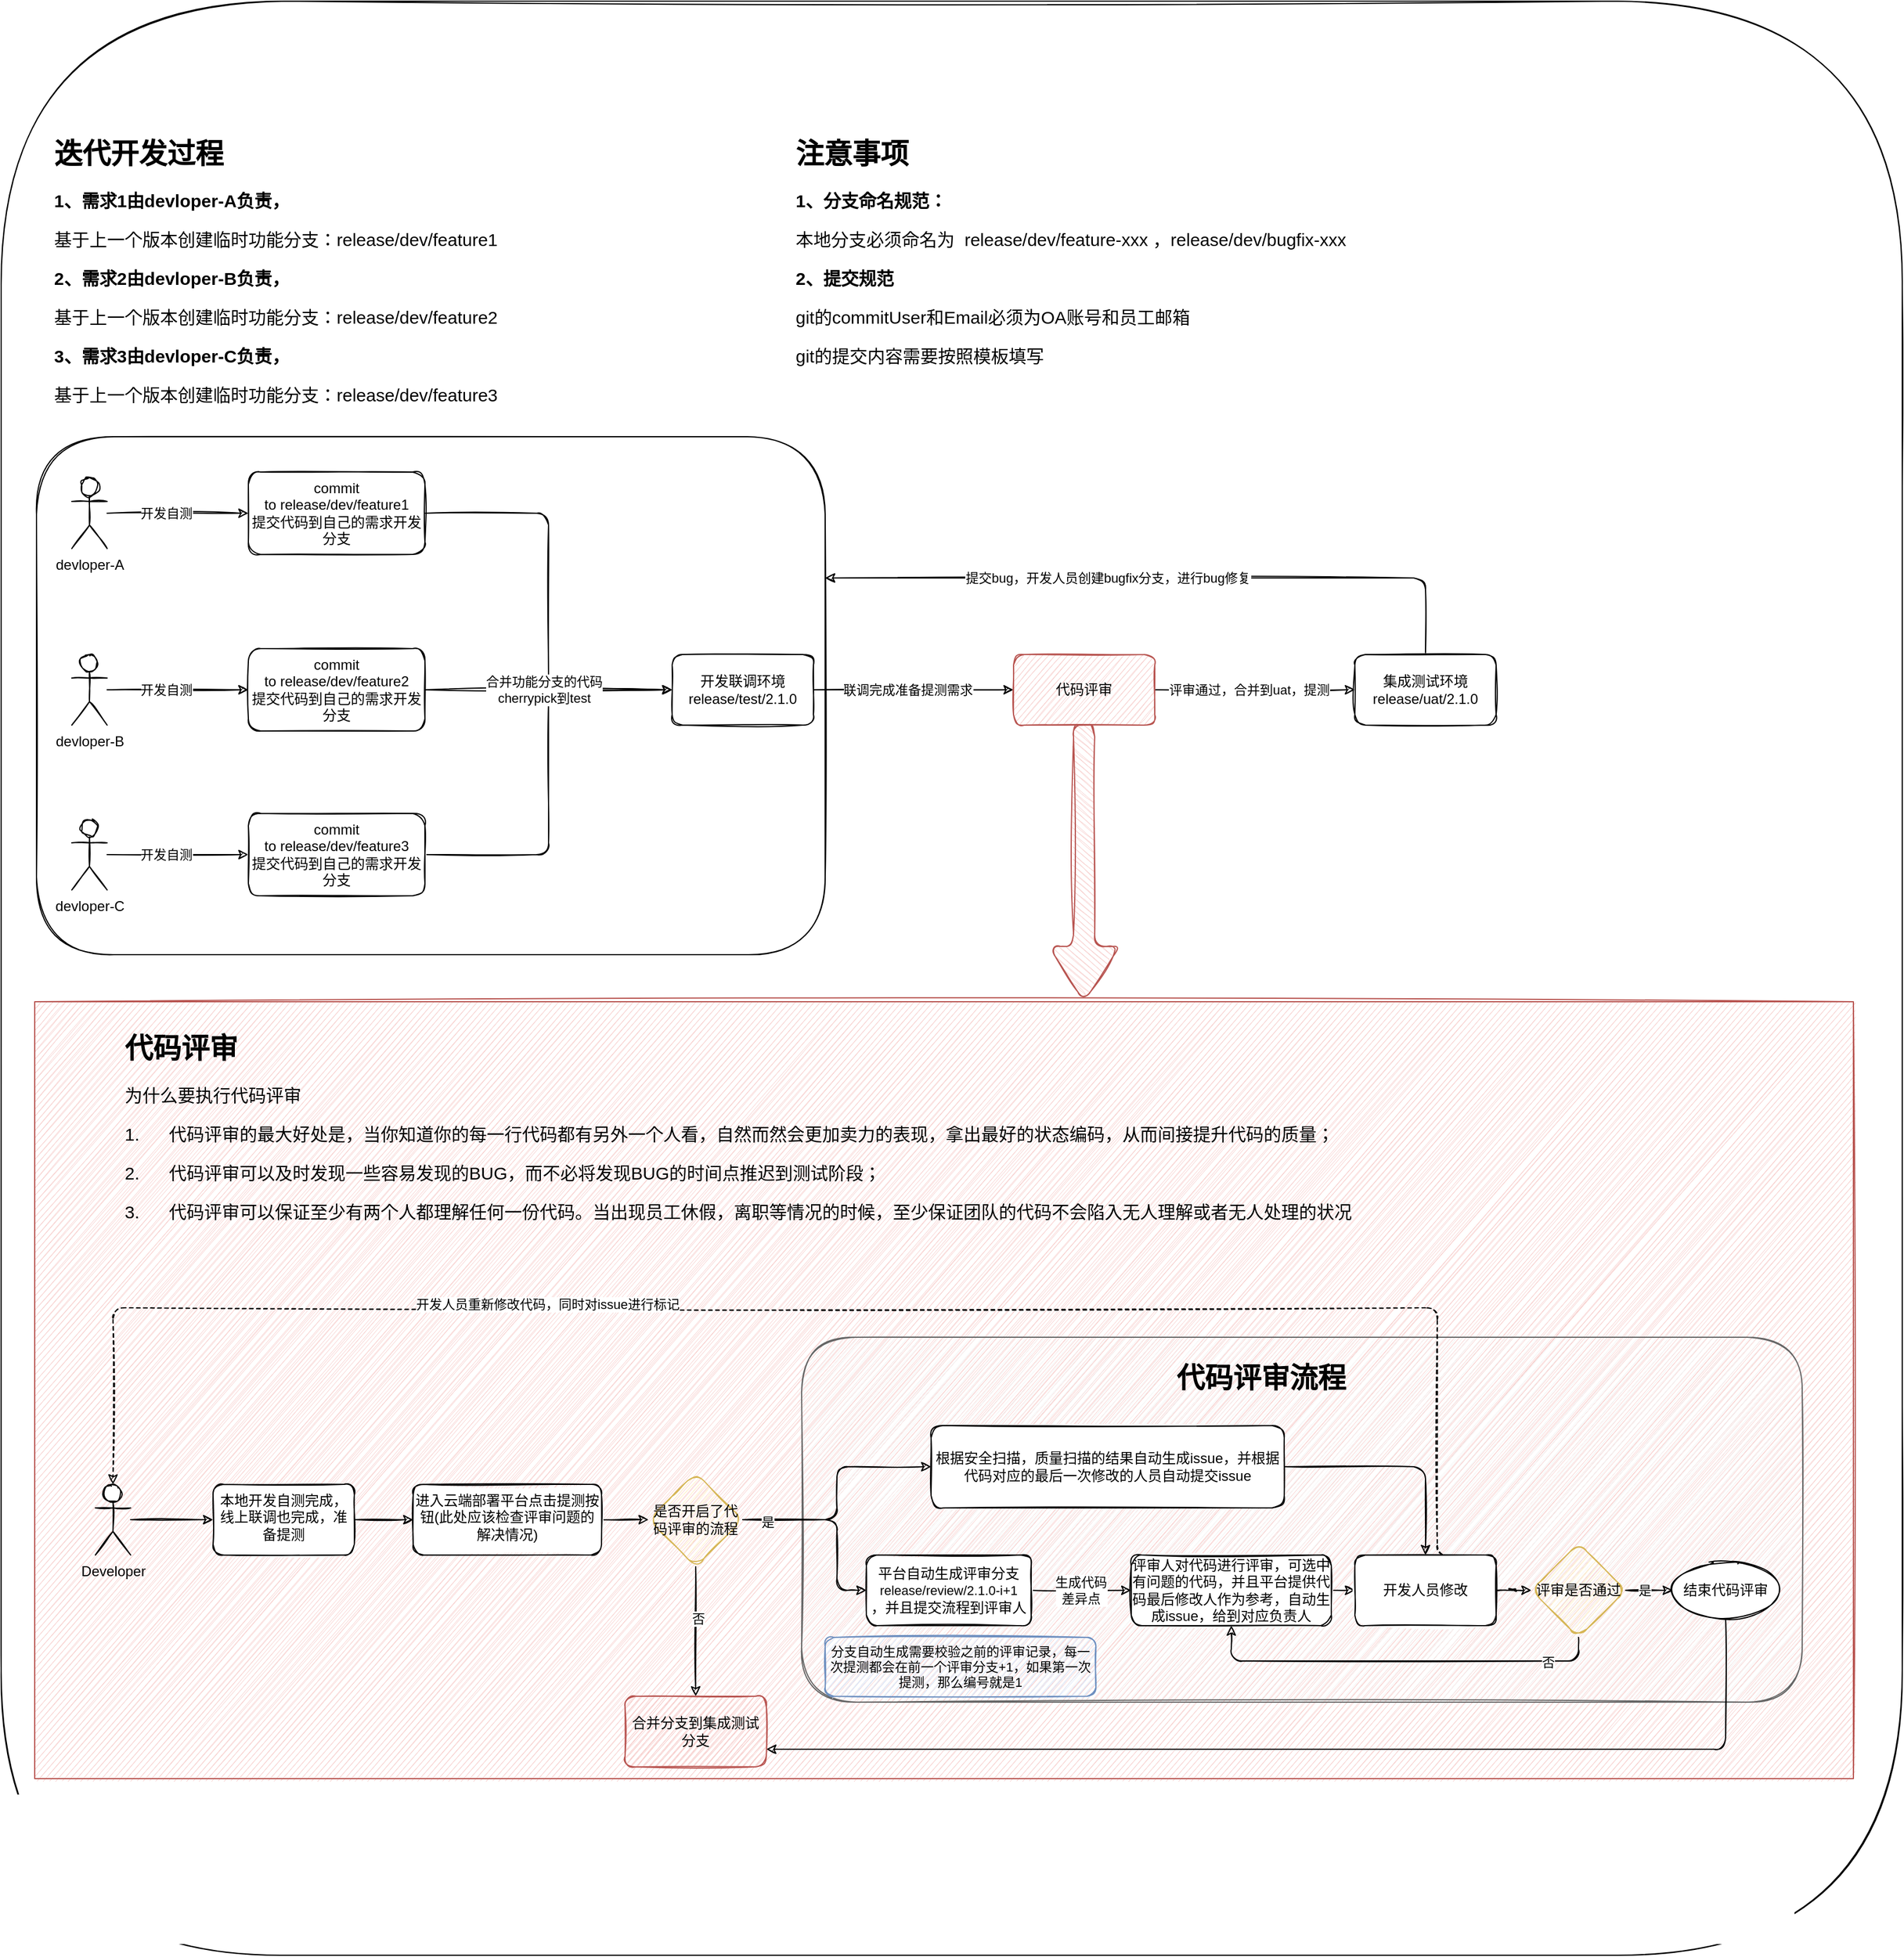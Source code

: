 <mxfile version="20.3.0" type="github" pages="2">
  <diagram id="R8IiflEz0d23TfFEJtmY" name="第 1 页">
    <mxGraphModel dx="2214" dy="1113" grid="1" gridSize="10" guides="1" tooltips="1" connect="1" arrows="1" fold="1" page="1" pageScale="1" pageWidth="827" pageHeight="1169" math="0" shadow="0">
      <root>
        <mxCell id="0" />
        <mxCell id="1" parent="0" />
        <mxCell id="WAr3PEvsFhnmKJyq8Ucf-85" value="" style="rounded=1;whiteSpace=wrap;html=1;sketch=1;hachureGap=4;fontFamily=Architects Daughter;fontSource=https%3A%2F%2Ffonts.googleapis.com%2Fcss%3Ffamily%3DArchitects%2BDaughter;fontSize=20;" vertex="1" parent="1">
          <mxGeometry y="330" width="1615" height="1660" as="geometry" />
        </mxCell>
        <mxCell id="WAr3PEvsFhnmKJyq8Ucf-88" value="" style="rounded=0;whiteSpace=wrap;html=1;sketch=1;hachureGap=4;fontFamily=Architects Daughter;fontSource=https%3A%2F%2Ffonts.googleapis.com%2Fcss%3Ffamily%3DArchitects%2BDaughter;fontSize=20;fillColor=#f8cecc;strokeColor=#b85450;" vertex="1" parent="1">
          <mxGeometry x="28.5" y="1180" width="1545" height="660" as="geometry" />
        </mxCell>
        <mxCell id="WAr3PEvsFhnmKJyq8Ucf-60" value="" style="rounded=1;whiteSpace=wrap;html=1;fillColor=#f5f5f5;fontColor=#333333;strokeColor=#666666;sketch=1;" vertex="1" parent="1">
          <mxGeometry x="680" y="1465" width="850" height="310" as="geometry" />
        </mxCell>
        <mxCell id="WAr3PEvsFhnmKJyq8Ucf-42" value="" style="rounded=1;whiteSpace=wrap;html=1;sketch=1;" vertex="1" parent="1">
          <mxGeometry x="30" y="700" width="670" height="440" as="geometry" />
        </mxCell>
        <mxCell id="WAr3PEvsFhnmKJyq8Ucf-18" value="" style="edgeStyle=orthogonalEdgeStyle;rounded=1;orthogonalLoop=1;jettySize=auto;html=1;sketch=1;" edge="1" parent="1" source="WAr3PEvsFhnmKJyq8Ucf-9" target="WAr3PEvsFhnmKJyq8Ucf-17">
          <mxGeometry relative="1" as="geometry" />
        </mxCell>
        <mxCell id="WAr3PEvsFhnmKJyq8Ucf-23" value="开发自测" style="edgeLabel;html=1;align=center;verticalAlign=middle;resizable=0;points=[];sketch=1;rounded=1;" vertex="1" connectable="0" parent="WAr3PEvsFhnmKJyq8Ucf-18">
          <mxGeometry x="-0.289" y="1" relative="1" as="geometry">
            <mxPoint x="7" y="1" as="offset" />
          </mxGeometry>
        </mxCell>
        <mxCell id="WAr3PEvsFhnmKJyq8Ucf-9" value="devloper-A" style="shape=umlActor;verticalLabelPosition=bottom;verticalAlign=top;html=1;outlineConnect=0;sketch=1;rounded=1;" vertex="1" parent="1">
          <mxGeometry x="60" y="735" width="30" height="60" as="geometry" />
        </mxCell>
        <mxCell id="WAr3PEvsFhnmKJyq8Ucf-20" value="" style="edgeStyle=orthogonalEdgeStyle;rounded=1;orthogonalLoop=1;jettySize=auto;html=1;sketch=1;" edge="1" parent="1" source="WAr3PEvsFhnmKJyq8Ucf-10" target="WAr3PEvsFhnmKJyq8Ucf-19">
          <mxGeometry relative="1" as="geometry" />
        </mxCell>
        <mxCell id="WAr3PEvsFhnmKJyq8Ucf-24" value="开发自测" style="edgeLabel;html=1;align=center;verticalAlign=middle;resizable=0;points=[];sketch=1;rounded=1;" vertex="1" connectable="0" parent="WAr3PEvsFhnmKJyq8Ucf-20">
          <mxGeometry x="-0.623" relative="1" as="geometry">
            <mxPoint x="27" as="offset" />
          </mxGeometry>
        </mxCell>
        <mxCell id="WAr3PEvsFhnmKJyq8Ucf-10" value="devloper-B" style="shape=umlActor;verticalLabelPosition=bottom;verticalAlign=top;html=1;outlineConnect=0;sketch=1;rounded=1;" vertex="1" parent="1">
          <mxGeometry x="60" y="885" width="30" height="60" as="geometry" />
        </mxCell>
        <mxCell id="WAr3PEvsFhnmKJyq8Ucf-22" value="" style="edgeStyle=orthogonalEdgeStyle;rounded=1;orthogonalLoop=1;jettySize=auto;html=1;sketch=1;" edge="1" parent="1" source="WAr3PEvsFhnmKJyq8Ucf-11" target="WAr3PEvsFhnmKJyq8Ucf-21">
          <mxGeometry relative="1" as="geometry" />
        </mxCell>
        <mxCell id="WAr3PEvsFhnmKJyq8Ucf-25" value="开发自测" style="edgeLabel;html=1;align=center;verticalAlign=middle;resizable=0;points=[];sketch=1;rounded=1;" vertex="1" connectable="0" parent="WAr3PEvsFhnmKJyq8Ucf-22">
          <mxGeometry x="-0.632" y="2" relative="1" as="geometry">
            <mxPoint x="28" y="2" as="offset" />
          </mxGeometry>
        </mxCell>
        <mxCell id="WAr3PEvsFhnmKJyq8Ucf-11" value="devloper-C" style="shape=umlActor;verticalLabelPosition=bottom;verticalAlign=top;html=1;outlineConnect=0;sketch=1;rounded=1;" vertex="1" parent="1">
          <mxGeometry x="60" y="1025" width="30" height="60" as="geometry" />
        </mxCell>
        <mxCell id="WAr3PEvsFhnmKJyq8Ucf-12" value="&lt;h1&gt;迭代开发过程&lt;/h1&gt;&lt;p style=&quot;font-size: 15px;&quot;&gt;&lt;b style=&quot;&quot;&gt;&lt;font style=&quot;font-size: 15px;&quot;&gt;1、需求1由devloper-A负责，&lt;/font&gt;&lt;/b&gt;&lt;/p&gt;&lt;p style=&quot;font-size: 15px;&quot;&gt;&lt;font style=&quot;font-size: 15px;&quot;&gt;基于上一个版本创建临时功能分支：release/dev/feature1&lt;/font&gt;&lt;/p&gt;&lt;p style=&quot;font-size: 15px;&quot;&gt;&lt;b&gt;&lt;font style=&quot;font-size: 15px;&quot;&gt;2、需求2由devloper-B负责，&lt;/font&gt;&lt;/b&gt;&lt;/p&gt;&lt;font style=&quot;font-size: 15px;&quot;&gt;基于上一个版本创建临时功能分支：release/dev/feature2&lt;/font&gt;&lt;p style=&quot;font-size: 15px;&quot;&gt;&lt;b&gt;&lt;font style=&quot;font-size: 15px;&quot;&gt;3、需求3由devloper-C负责，&lt;/font&gt;&lt;/b&gt;&lt;/p&gt;&lt;font style=&quot;font-size: 15px;&quot;&gt;基于上一个版本创建临时功能分支：release/dev/feature3&lt;/font&gt;" style="text;html=1;strokeColor=none;fillColor=none;spacing=5;spacingTop=-20;whiteSpace=wrap;overflow=hidden;rounded=1;sketch=1;" vertex="1" parent="1">
          <mxGeometry x="40" y="440" width="580" height="250" as="geometry" />
        </mxCell>
        <mxCell id="WAr3PEvsFhnmKJyq8Ucf-27" style="edgeStyle=orthogonalEdgeStyle;rounded=1;orthogonalLoop=1;jettySize=auto;html=1;exitX=1;exitY=0.5;exitDx=0;exitDy=0;entryX=0;entryY=0.5;entryDx=0;entryDy=0;sketch=1;" edge="1" parent="1" source="WAr3PEvsFhnmKJyq8Ucf-17" target="WAr3PEvsFhnmKJyq8Ucf-26">
          <mxGeometry relative="1" as="geometry" />
        </mxCell>
        <mxCell id="WAr3PEvsFhnmKJyq8Ucf-17" value="commit to&amp;nbsp;&lt;span style=&quot;text-align: left;&quot;&gt;release/dev/feature1&lt;/span&gt;&lt;br&gt;提交代码到自己的需求开发分支" style="whiteSpace=wrap;html=1;verticalAlign=top;sketch=1;rounded=1;" vertex="1" parent="1">
          <mxGeometry x="210" y="730" width="150" height="70" as="geometry" />
        </mxCell>
        <mxCell id="WAr3PEvsFhnmKJyq8Ucf-29" style="edgeStyle=orthogonalEdgeStyle;rounded=1;orthogonalLoop=1;jettySize=auto;html=1;exitX=1;exitY=0.5;exitDx=0;exitDy=0;entryX=0;entryY=0.5;entryDx=0;entryDy=0;sketch=1;" edge="1" parent="1" source="WAr3PEvsFhnmKJyq8Ucf-21" target="WAr3PEvsFhnmKJyq8Ucf-26">
          <mxGeometry relative="1" as="geometry" />
        </mxCell>
        <mxCell id="WAr3PEvsFhnmKJyq8Ucf-30" style="edgeStyle=orthogonalEdgeStyle;rounded=1;orthogonalLoop=1;jettySize=auto;html=1;exitX=1;exitY=0.5;exitDx=0;exitDy=0;entryX=0;entryY=0.5;entryDx=0;entryDy=0;sketch=1;" edge="1" parent="1" source="WAr3PEvsFhnmKJyq8Ucf-19" target="WAr3PEvsFhnmKJyq8Ucf-26">
          <mxGeometry relative="1" as="geometry" />
        </mxCell>
        <mxCell id="WAr3PEvsFhnmKJyq8Ucf-32" value="合并功能分支的代码&lt;br&gt;cherrypick到test" style="edgeLabel;html=1;align=center;verticalAlign=middle;resizable=0;points=[];sketch=1;rounded=1;" vertex="1" connectable="0" parent="WAr3PEvsFhnmKJyq8Ucf-30">
          <mxGeometry x="-0.244" y="2" relative="1" as="geometry">
            <mxPoint x="21" y="2" as="offset" />
          </mxGeometry>
        </mxCell>
        <mxCell id="WAr3PEvsFhnmKJyq8Ucf-19" value="commit to&amp;nbsp;&lt;span style=&quot;text-align: left;&quot;&gt;release/dev/feature2&lt;/span&gt;&lt;br&gt;提交代码到自己的需求开发分支" style="whiteSpace=wrap;html=1;verticalAlign=top;sketch=1;rounded=1;" vertex="1" parent="1">
          <mxGeometry x="210" y="880" width="150" height="70" as="geometry" />
        </mxCell>
        <mxCell id="WAr3PEvsFhnmKJyq8Ucf-21" value="commit to&amp;nbsp;&lt;span style=&quot;text-align: left;&quot;&gt;release/dev/feature3&lt;/span&gt;&lt;br&gt;提交代码到自己的需求开发分支" style="whiteSpace=wrap;html=1;verticalAlign=top;sketch=1;rounded=1;" vertex="1" parent="1">
          <mxGeometry x="210" y="1020" width="150" height="70" as="geometry" />
        </mxCell>
        <mxCell id="WAr3PEvsFhnmKJyq8Ucf-34" value="" style="edgeStyle=orthogonalEdgeStyle;rounded=1;orthogonalLoop=1;jettySize=auto;html=1;sketch=1;" edge="1" parent="1" source="WAr3PEvsFhnmKJyq8Ucf-26" target="WAr3PEvsFhnmKJyq8Ucf-33">
          <mxGeometry relative="1" as="geometry" />
        </mxCell>
        <mxCell id="WAr3PEvsFhnmKJyq8Ucf-35" value="联调完成准备提测需求" style="edgeLabel;html=1;align=center;verticalAlign=middle;resizable=0;points=[];sketch=1;rounded=1;" vertex="1" connectable="0" parent="WAr3PEvsFhnmKJyq8Ucf-34">
          <mxGeometry x="-0.264" relative="1" as="geometry">
            <mxPoint x="17" as="offset" />
          </mxGeometry>
        </mxCell>
        <mxCell id="WAr3PEvsFhnmKJyq8Ucf-26" value="开发联调环境&lt;br&gt;release/test/2.1.0" style="rounded=1;whiteSpace=wrap;html=1;sketch=1;" vertex="1" parent="1">
          <mxGeometry x="570" y="885" width="120" height="60" as="geometry" />
        </mxCell>
        <mxCell id="WAr3PEvsFhnmKJyq8Ucf-37" value="" style="edgeStyle=orthogonalEdgeStyle;rounded=1;orthogonalLoop=1;jettySize=auto;html=1;sketch=1;" edge="1" parent="1" source="WAr3PEvsFhnmKJyq8Ucf-33" target="WAr3PEvsFhnmKJyq8Ucf-36">
          <mxGeometry relative="1" as="geometry" />
        </mxCell>
        <mxCell id="WAr3PEvsFhnmKJyq8Ucf-38" value="评审通过，合并到uat，提测" style="edgeLabel;html=1;align=center;verticalAlign=middle;resizable=0;points=[];sketch=1;rounded=1;" vertex="1" connectable="0" parent="WAr3PEvsFhnmKJyq8Ucf-37">
          <mxGeometry x="-0.189" y="1" relative="1" as="geometry">
            <mxPoint x="11" y="1" as="offset" />
          </mxGeometry>
        </mxCell>
        <mxCell id="WAr3PEvsFhnmKJyq8Ucf-33" value="代码评审" style="rounded=1;whiteSpace=wrap;html=1;fillColor=#f8cecc;strokeColor=#b85450;sketch=1;" vertex="1" parent="1">
          <mxGeometry x="860" y="885" width="120" height="60" as="geometry" />
        </mxCell>
        <mxCell id="WAr3PEvsFhnmKJyq8Ucf-43" style="edgeStyle=orthogonalEdgeStyle;rounded=1;orthogonalLoop=1;jettySize=auto;html=1;exitX=0.5;exitY=0;exitDx=0;exitDy=0;sketch=1;" edge="1" parent="1" source="WAr3PEvsFhnmKJyq8Ucf-36">
          <mxGeometry relative="1" as="geometry">
            <mxPoint x="700" y="820" as="targetPoint" />
            <Array as="points">
              <mxPoint x="1210" y="820" />
            </Array>
          </mxGeometry>
        </mxCell>
        <mxCell id="WAr3PEvsFhnmKJyq8Ucf-44" value="提交bug，开发人员创建bugfix分支，进行bug修复" style="edgeLabel;html=1;align=center;verticalAlign=middle;resizable=0;points=[];sketch=1;rounded=1;" vertex="1" connectable="0" parent="WAr3PEvsFhnmKJyq8Ucf-43">
          <mxGeometry x="0.378" relative="1" as="geometry">
            <mxPoint x="61" as="offset" />
          </mxGeometry>
        </mxCell>
        <mxCell id="WAr3PEvsFhnmKJyq8Ucf-36" value="集成测试环境&lt;br&gt;release/uat/2.1.0" style="rounded=1;whiteSpace=wrap;html=1;sketch=1;" vertex="1" parent="1">
          <mxGeometry x="1150" y="885" width="120" height="60" as="geometry" />
        </mxCell>
        <mxCell id="WAr3PEvsFhnmKJyq8Ucf-39" value="&lt;h1&gt;代码评审&lt;/h1&gt;&lt;p style=&quot;font-size: 15px;&quot;&gt;&lt;font style=&quot;font-size: 15px;&quot;&gt;为什么要执行代码评审&lt;/font&gt;&lt;/p&gt;&lt;p style=&quot;font-size: 15px;&quot;&gt;&lt;font style=&quot;font-size: 15px;&quot;&gt;1.&amp;nbsp; &amp;nbsp; &amp;nbsp; 代码评审的最大好处是，当你知道你的每一行代码都有另外一个人看，自然而然会更加卖力的表现，拿出最好的状态编码，从而间接提升代码的质量；&lt;/font&gt;&lt;/p&gt;&lt;p style=&quot;font-size: 15px;&quot;&gt;&lt;font style=&quot;font-size: 15px;&quot;&gt;2.&amp;nbsp; &amp;nbsp; &amp;nbsp; 代码评审可以及时发现一些容易发现的BUG，而不必将发现BUG的时间点推迟到测试阶段；&lt;/font&gt;&lt;/p&gt;&lt;p style=&quot;font-size: 15px;&quot;&gt;&lt;font style=&quot;font-size: 15px;&quot;&gt;3.&amp;nbsp; &amp;nbsp; &amp;nbsp; 代码评审可以保证至少有两个人都理解任何一份代码。当出现员工休假，离职等情况的时候，至少保证团队的代码不会陷入无人理解或者无人处理的状况&lt;/font&gt;&lt;/p&gt;&lt;p&gt;&lt;br&gt;&lt;/p&gt;" style="text;html=1;strokeColor=none;fillColor=none;spacing=5;spacingTop=-20;whiteSpace=wrap;overflow=hidden;rounded=1;sketch=1;" vertex="1" parent="1">
          <mxGeometry x="100" y="1200" width="1300" height="190" as="geometry" />
        </mxCell>
        <mxCell id="WAr3PEvsFhnmKJyq8Ucf-40" value="&lt;h1&gt;注意事项&lt;/h1&gt;&lt;p style=&quot;font-size: 15px;&quot;&gt;&lt;b style=&quot;&quot;&gt;&lt;font style=&quot;font-size: 15px;&quot;&gt;1、分支命名规范：&lt;/font&gt;&lt;/b&gt;&lt;/p&gt;&lt;p style=&quot;font-size: 15px;&quot;&gt;&lt;font style=&quot;font-size: 15px;&quot;&gt;本地分支必须命名为&amp;nbsp; release/dev/feature-xxx ，release/dev/bugfix-xxx&lt;/font&gt;&lt;/p&gt;&lt;p style=&quot;font-size: 15px;&quot;&gt;&lt;b style=&quot;&quot;&gt;&lt;font style=&quot;font-size: 15px;&quot;&gt;2、提交规范&lt;/font&gt;&lt;/b&gt;&lt;/p&gt;&lt;p style=&quot;font-size: 15px;&quot;&gt;&lt;font style=&quot;font-size: 15px;&quot;&gt;git的commitUser和Email必须为OA账号和员工邮箱&lt;br style=&quot;&quot;&gt;&lt;/font&gt;&lt;/p&gt;&lt;p style=&quot;font-size: 15px;&quot;&gt;&lt;font style=&quot;font-size: 15px;&quot;&gt;git的提交内容需要按照模板填写&lt;/font&gt;&lt;/p&gt;" style="text;html=1;strokeColor=none;fillColor=none;spacing=5;spacingTop=-20;whiteSpace=wrap;overflow=hidden;rounded=1;sketch=1;" vertex="1" parent="1">
          <mxGeometry x="670" y="440" width="500" height="230" as="geometry" />
        </mxCell>
        <mxCell id="WAr3PEvsFhnmKJyq8Ucf-47" value="" style="edgeStyle=orthogonalEdgeStyle;rounded=1;orthogonalLoop=1;jettySize=auto;html=1;sketch=1;" edge="1" parent="1" source="WAr3PEvsFhnmKJyq8Ucf-45" target="WAr3PEvsFhnmKJyq8Ucf-46">
          <mxGeometry relative="1" as="geometry" />
        </mxCell>
        <mxCell id="WAr3PEvsFhnmKJyq8Ucf-45" value="Developer" style="shape=umlActor;verticalLabelPosition=bottom;verticalAlign=top;html=1;outlineConnect=0;sketch=1;rounded=1;" vertex="1" parent="1">
          <mxGeometry x="80" y="1590" width="30" height="60" as="geometry" />
        </mxCell>
        <mxCell id="WAr3PEvsFhnmKJyq8Ucf-49" value="" style="edgeStyle=orthogonalEdgeStyle;rounded=1;orthogonalLoop=1;jettySize=auto;html=1;sketch=1;" edge="1" parent="1" source="WAr3PEvsFhnmKJyq8Ucf-46" target="WAr3PEvsFhnmKJyq8Ucf-48">
          <mxGeometry relative="1" as="geometry" />
        </mxCell>
        <mxCell id="WAr3PEvsFhnmKJyq8Ucf-46" value="本地开发自测完成，线上联调也完成，准备提测" style="whiteSpace=wrap;html=1;verticalAlign=top;sketch=1;rounded=1;" vertex="1" parent="1">
          <mxGeometry x="180" y="1590" width="120" height="60" as="geometry" />
        </mxCell>
        <mxCell id="WAr3PEvsFhnmKJyq8Ucf-51" value="" style="edgeStyle=orthogonalEdgeStyle;rounded=1;orthogonalLoop=1;jettySize=auto;html=1;sketch=1;" edge="1" parent="1" source="WAr3PEvsFhnmKJyq8Ucf-48" target="WAr3PEvsFhnmKJyq8Ucf-50">
          <mxGeometry relative="1" as="geometry" />
        </mxCell>
        <mxCell id="WAr3PEvsFhnmKJyq8Ucf-48" value="进入云端部署平台点击提测按钮(此处应该检查评审问题的解决情况)" style="whiteSpace=wrap;html=1;verticalAlign=top;sketch=1;rounded=1;" vertex="1" parent="1">
          <mxGeometry x="350" y="1590" width="160" height="60" as="geometry" />
        </mxCell>
        <mxCell id="WAr3PEvsFhnmKJyq8Ucf-53" value="" style="edgeStyle=orthogonalEdgeStyle;rounded=1;orthogonalLoop=1;jettySize=auto;html=1;sketch=1;" edge="1" parent="1" source="WAr3PEvsFhnmKJyq8Ucf-50" target="WAr3PEvsFhnmKJyq8Ucf-52">
          <mxGeometry relative="1" as="geometry">
            <Array as="points">
              <mxPoint x="710" y="1620" />
              <mxPoint x="710" y="1680" />
            </Array>
          </mxGeometry>
        </mxCell>
        <mxCell id="WAr3PEvsFhnmKJyq8Ucf-58" value="" style="edgeStyle=orthogonalEdgeStyle;rounded=1;orthogonalLoop=1;jettySize=auto;html=1;sketch=1;" edge="1" parent="1" source="WAr3PEvsFhnmKJyq8Ucf-50" target="WAr3PEvsFhnmKJyq8Ucf-57">
          <mxGeometry relative="1" as="geometry">
            <Array as="points">
              <mxPoint x="710" y="1620" />
              <mxPoint x="710" y="1575" />
            </Array>
          </mxGeometry>
        </mxCell>
        <mxCell id="WAr3PEvsFhnmKJyq8Ucf-76" value="是" style="edgeLabel;html=1;align=center;verticalAlign=middle;resizable=0;points=[];sketch=1;rounded=1;" vertex="1" connectable="0" parent="WAr3PEvsFhnmKJyq8Ucf-58">
          <mxGeometry x="-0.801" y="-2" relative="1" as="geometry">
            <mxPoint as="offset" />
          </mxGeometry>
        </mxCell>
        <mxCell id="WAr3PEvsFhnmKJyq8Ucf-74" value="" style="edgeStyle=orthogonalEdgeStyle;rounded=1;orthogonalLoop=1;jettySize=auto;html=1;sketch=1;" edge="1" parent="1" source="WAr3PEvsFhnmKJyq8Ucf-50" target="WAr3PEvsFhnmKJyq8Ucf-73">
          <mxGeometry relative="1" as="geometry" />
        </mxCell>
        <mxCell id="WAr3PEvsFhnmKJyq8Ucf-75" value="否" style="edgeLabel;html=1;align=center;verticalAlign=middle;resizable=0;points=[];sketch=1;rounded=1;" vertex="1" connectable="0" parent="WAr3PEvsFhnmKJyq8Ucf-74">
          <mxGeometry x="-0.2" y="2" relative="1" as="geometry">
            <mxPoint as="offset" />
          </mxGeometry>
        </mxCell>
        <mxCell id="WAr3PEvsFhnmKJyq8Ucf-50" value="是否开启了代码评审的流程" style="rhombus;whiteSpace=wrap;html=1;verticalAlign=middle;fillColor=#fff2cc;strokeColor=#d6b656;sketch=1;rounded=1;" vertex="1" parent="1">
          <mxGeometry x="550" y="1580" width="80" height="80" as="geometry" />
        </mxCell>
        <mxCell id="WAr3PEvsFhnmKJyq8Ucf-55" value="" style="edgeStyle=orthogonalEdgeStyle;rounded=1;orthogonalLoop=1;jettySize=auto;html=1;sketch=1;" edge="1" parent="1" source="WAr3PEvsFhnmKJyq8Ucf-52" target="WAr3PEvsFhnmKJyq8Ucf-54">
          <mxGeometry relative="1" as="geometry" />
        </mxCell>
        <mxCell id="WAr3PEvsFhnmKJyq8Ucf-84" value="生成代码&lt;br&gt;差异点" style="edgeLabel;html=1;align=center;verticalAlign=middle;resizable=0;points=[];fontSize=11;sketch=1;rounded=1;" vertex="1" connectable="0" parent="WAr3PEvsFhnmKJyq8Ucf-55">
          <mxGeometry x="-0.268" y="-1" relative="1" as="geometry">
            <mxPoint x="11" y="-1" as="offset" />
          </mxGeometry>
        </mxCell>
        <mxCell id="WAr3PEvsFhnmKJyq8Ucf-52" value="平台自动生成评审分支&lt;span style=&quot;font-size: 11px; background-color: rgb(255, 255, 255);&quot;&gt;release/review/2.1.0-i+1&lt;/span&gt;&lt;br&gt;，并且提交流程到评审人" style="whiteSpace=wrap;html=1;sketch=1;rounded=1;" vertex="1" parent="1">
          <mxGeometry x="735" y="1650" width="140" height="60" as="geometry" />
        </mxCell>
        <mxCell id="WAr3PEvsFhnmKJyq8Ucf-66" style="edgeStyle=orthogonalEdgeStyle;rounded=1;orthogonalLoop=1;jettySize=auto;html=1;exitX=1;exitY=0.5;exitDx=0;exitDy=0;entryX=0;entryY=0.5;entryDx=0;entryDy=0;sketch=1;" edge="1" parent="1" source="WAr3PEvsFhnmKJyq8Ucf-54" target="WAr3PEvsFhnmKJyq8Ucf-59">
          <mxGeometry relative="1" as="geometry" />
        </mxCell>
        <mxCell id="WAr3PEvsFhnmKJyq8Ucf-54" value="评审人对代码进行评审，可选中有问题的代码，并且平台提供代码最后修改人作为参考，自动生成issue，给到对应负责人" style="whiteSpace=wrap;html=1;sketch=1;rounded=1;" vertex="1" parent="1">
          <mxGeometry x="960" y="1650" width="170" height="60" as="geometry" />
        </mxCell>
        <mxCell id="WAr3PEvsFhnmKJyq8Ucf-68" style="edgeStyle=orthogonalEdgeStyle;rounded=1;orthogonalLoop=1;jettySize=auto;html=1;exitX=1;exitY=0.5;exitDx=0;exitDy=0;entryX=0.5;entryY=0;entryDx=0;entryDy=0;sketch=1;" edge="1" parent="1" source="WAr3PEvsFhnmKJyq8Ucf-57" target="WAr3PEvsFhnmKJyq8Ucf-59">
          <mxGeometry relative="1" as="geometry" />
        </mxCell>
        <mxCell id="WAr3PEvsFhnmKJyq8Ucf-57" value="根据安全扫描，质量扫描的结果自动生成issue，并根据代码对应的最后一次修改的人员自动提交issue" style="whiteSpace=wrap;html=1;sketch=1;rounded=1;" vertex="1" parent="1">
          <mxGeometry x="790" y="1540" width="300" height="70" as="geometry" />
        </mxCell>
        <mxCell id="WAr3PEvsFhnmKJyq8Ucf-64" value="" style="edgeStyle=orthogonalEdgeStyle;rounded=1;orthogonalLoop=1;jettySize=auto;html=1;sketch=1;" edge="1" parent="1" source="WAr3PEvsFhnmKJyq8Ucf-59" target="WAr3PEvsFhnmKJyq8Ucf-63">
          <mxGeometry relative="1" as="geometry" />
        </mxCell>
        <mxCell id="WAr3PEvsFhnmKJyq8Ucf-79" style="edgeStyle=orthogonalEdgeStyle;rounded=1;orthogonalLoop=1;jettySize=auto;html=1;exitX=0.75;exitY=0;exitDx=0;exitDy=0;entryX=0.5;entryY=0;entryDx=0;entryDy=0;entryPerimeter=0;dashed=1;sketch=1;" edge="1" parent="1" source="WAr3PEvsFhnmKJyq8Ucf-59" target="WAr3PEvsFhnmKJyq8Ucf-45">
          <mxGeometry relative="1" as="geometry">
            <Array as="points">
              <mxPoint x="1220" y="1440" />
              <mxPoint x="95" y="1440" />
            </Array>
          </mxGeometry>
        </mxCell>
        <mxCell id="WAr3PEvsFhnmKJyq8Ucf-80" value="开发人员重新修改代码，同时对issue进行标记" style="edgeLabel;html=1;align=center;verticalAlign=middle;resizable=0;points=[];sketch=1;rounded=1;" vertex="1" connectable="0" parent="WAr3PEvsFhnmKJyq8Ucf-79">
          <mxGeometry x="0.311" y="-3" relative="1" as="geometry">
            <mxPoint as="offset" />
          </mxGeometry>
        </mxCell>
        <mxCell id="WAr3PEvsFhnmKJyq8Ucf-59" value="开发人员修改" style="rounded=1;whiteSpace=wrap;html=1;sketch=1;" vertex="1" parent="1">
          <mxGeometry x="1150" y="1650" width="120" height="60" as="geometry" />
        </mxCell>
        <mxCell id="WAr3PEvsFhnmKJyq8Ucf-61" value="代码评审流程" style="text;strokeColor=none;fillColor=none;html=1;fontSize=24;fontStyle=1;verticalAlign=middle;align=center;sketch=1;rounded=1;" vertex="1" parent="1">
          <mxGeometry x="1020" y="1480" width="100" height="40" as="geometry" />
        </mxCell>
        <mxCell id="WAr3PEvsFhnmKJyq8Ucf-67" style="edgeStyle=orthogonalEdgeStyle;rounded=1;orthogonalLoop=1;jettySize=auto;html=1;exitX=0.5;exitY=1;exitDx=0;exitDy=0;entryX=0.5;entryY=1;entryDx=0;entryDy=0;sketch=1;" edge="1" parent="1" source="WAr3PEvsFhnmKJyq8Ucf-63" target="WAr3PEvsFhnmKJyq8Ucf-54">
          <mxGeometry relative="1" as="geometry" />
        </mxCell>
        <mxCell id="WAr3PEvsFhnmKJyq8Ucf-72" value="否" style="edgeLabel;html=1;align=center;verticalAlign=middle;resizable=0;points=[];sketch=1;rounded=1;" vertex="1" connectable="0" parent="WAr3PEvsFhnmKJyq8Ucf-67">
          <mxGeometry x="-0.293" y="1" relative="1" as="geometry">
            <mxPoint x="76" as="offset" />
          </mxGeometry>
        </mxCell>
        <mxCell id="WAr3PEvsFhnmKJyq8Ucf-70" value="" style="edgeStyle=orthogonalEdgeStyle;rounded=1;orthogonalLoop=1;jettySize=auto;html=1;sketch=1;" edge="1" parent="1" source="WAr3PEvsFhnmKJyq8Ucf-63" target="WAr3PEvsFhnmKJyq8Ucf-69">
          <mxGeometry relative="1" as="geometry" />
        </mxCell>
        <mxCell id="WAr3PEvsFhnmKJyq8Ucf-71" value="是" style="edgeLabel;html=1;align=center;verticalAlign=middle;resizable=0;points=[];sketch=1;rounded=1;" vertex="1" connectable="0" parent="WAr3PEvsFhnmKJyq8Ucf-70">
          <mxGeometry x="-0.219" relative="1" as="geometry">
            <mxPoint as="offset" />
          </mxGeometry>
        </mxCell>
        <mxCell id="WAr3PEvsFhnmKJyq8Ucf-63" value="评审是否通过" style="rhombus;whiteSpace=wrap;html=1;rounded=1;fillColor=#fff2cc;strokeColor=#d6b656;sketch=1;" vertex="1" parent="1">
          <mxGeometry x="1300" y="1640" width="80" height="80" as="geometry" />
        </mxCell>
        <mxCell id="WAr3PEvsFhnmKJyq8Ucf-77" style="edgeStyle=orthogonalEdgeStyle;rounded=1;orthogonalLoop=1;jettySize=auto;html=1;exitX=0.5;exitY=1;exitDx=0;exitDy=0;entryX=1;entryY=0.75;entryDx=0;entryDy=0;sketch=1;" edge="1" parent="1" source="WAr3PEvsFhnmKJyq8Ucf-69" target="WAr3PEvsFhnmKJyq8Ucf-73">
          <mxGeometry relative="1" as="geometry" />
        </mxCell>
        <mxCell id="WAr3PEvsFhnmKJyq8Ucf-69" value="结束代码评审" style="ellipse;whiteSpace=wrap;html=1;rounded=1;sketch=1;" vertex="1" parent="1">
          <mxGeometry x="1420" y="1655" width="90" height="50" as="geometry" />
        </mxCell>
        <mxCell id="WAr3PEvsFhnmKJyq8Ucf-73" value="合并分支到集成测试分支" style="whiteSpace=wrap;html=1;fillColor=#f8cecc;strokeColor=#b85450;sketch=1;rounded=1;" vertex="1" parent="1">
          <mxGeometry x="530" y="1770" width="120" height="60" as="geometry" />
        </mxCell>
        <mxCell id="WAr3PEvsFhnmKJyq8Ucf-83" value="&lt;font style=&quot;font-size: 11px;&quot;&gt;分支自动生成需要校验之前的评审记录，每一次提测都会在前一个评审分支+1，如果第一次提测，那么编号就是1&lt;/font&gt;" style="text;html=1;strokeColor=#6c8ebf;fillColor=#dae8fc;align=center;verticalAlign=middle;whiteSpace=wrap;rounded=1;fontSize=10;sketch=1;" vertex="1" parent="1">
          <mxGeometry x="700" y="1720" width="230" height="50" as="geometry" />
        </mxCell>
        <mxCell id="WAr3PEvsFhnmKJyq8Ucf-90" value="" style="shape=singleArrow;direction=south;whiteSpace=wrap;html=1;rounded=1;sketch=1;hachureGap=4;fontFamily=Architects Daughter;fontSource=https%3A%2F%2Ffonts.googleapis.com%2Fcss%3Ffamily%3DArchitects%2BDaughter;fontSize=20;fillColor=#f8cecc;strokeColor=#b85450;" vertex="1" parent="1">
          <mxGeometry x="890" y="945" width="60" height="235" as="geometry" />
        </mxCell>
      </root>
    </mxGraphModel>
  </diagram>
  <diagram id="zkrPROs4geH7yY_SC1nZ" name="第 2 页">
    <mxGraphModel dx="1550" dy="779" grid="1" gridSize="10" guides="1" tooltips="1" connect="1" arrows="1" fold="1" page="1" pageScale="1" pageWidth="827" pageHeight="1169" math="0" shadow="0">
      <root>
        <mxCell id="0" />
        <mxCell id="1" parent="0" />
        <mxCell id="7BQ4i3D5WVs4PGAga1ld-1" value="环境隔离怎么做" style="text;strokeColor=none;fillColor=none;html=1;fontSize=24;fontStyle=1;verticalAlign=middle;align=center;rounded=1;sketch=1;hachureGap=4;fontFamily=Architects Daughter;fontSource=https%3A%2F%2Ffonts.googleapis.com%2Fcss%3Ffamily%3DArchitects%2BDaughter;" vertex="1" parent="1">
          <mxGeometry x="240" y="30" width="260" height="30" as="geometry" />
        </mxCell>
        <mxCell id="7BQ4i3D5WVs4PGAga1ld-2" value="&lt;ul&gt;&lt;li&gt;开发环境&lt;/li&gt;&lt;li&gt;联调环境&lt;/li&gt;&lt;li&gt;测试环境&lt;/li&gt;&lt;li&gt;预发布环境&lt;/li&gt;&lt;li&gt;正式环境&lt;/li&gt;&lt;/ul&gt;" style="text;strokeColor=none;fillColor=none;html=1;whiteSpace=wrap;verticalAlign=middle;overflow=hidden;rounded=1;sketch=1;hachureGap=4;fontFamily=Architects Daughter;fontSource=https%3A%2F%2Ffonts.googleapis.com%2Fcss%3Ffamily%3DArchitects%2BDaughter;fontSize=15;" vertex="1" parent="1">
          <mxGeometry x="150" y="120" width="220" height="120" as="geometry" />
        </mxCell>
        <mxCell id="7BQ4i3D5WVs4PGAga1ld-3" value="项目开发过程中需要解决的问题：&lt;br&gt;希望在提测的过程中只提交当前需求相关的代码&lt;br&gt;&lt;br&gt;&lt;div&gt;1、迭代管理中需求管理提供需求id&lt;/div&gt;&lt;div&gt;2、开发需求的时候需求分支名称需要以需求ID为后缀结尾&lt;/div&gt;&lt;div&gt;3、在代码合并联调环境的时候需要选择需求分支，可多选（可进行分组管理）&lt;/div&gt;&lt;div&gt;4、联调完成之后进行提测，提测的时候选择需求，并且检查当前联调环境上面的需求分支是否匹配&lt;/div&gt;&lt;br&gt;后台在提测开始前（提前规避冲突）和提测成功后检查开发分支和uat分支是否存在冲突，如果有冲突则提醒开发人员需要协商解决冲突" style="text;html=1;strokeColor=none;fillColor=none;align=left;verticalAlign=top;whiteSpace=wrap;rounded=0;sketch=1;hachureGap=4;fontFamily=Architects Daughter;fontSource=https%3A%2F%2Ffonts.googleapis.com%2Fcss%3Ffamily%3DArchitects%2BDaughter;fontSize=15;" vertex="1" parent="1">
          <mxGeometry x="54" y="250" width="736" height="210" as="geometry" />
        </mxCell>
      </root>
    </mxGraphModel>
  </diagram>
</mxfile>
